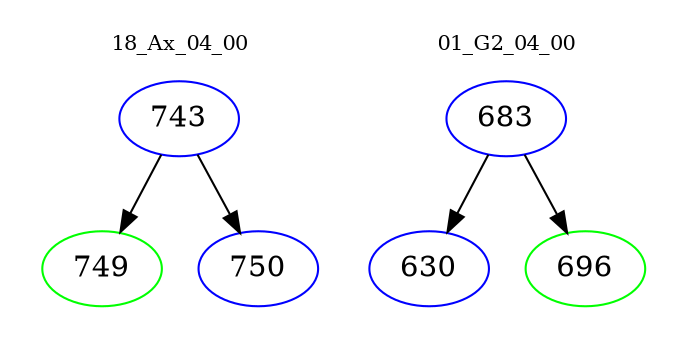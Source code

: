 digraph{
subgraph cluster_0 {
color = white
label = "18_Ax_04_00";
fontsize=10;
T0_743 [label="743", color="blue"]
T0_743 -> T0_749 [color="black"]
T0_749 [label="749", color="green"]
T0_743 -> T0_750 [color="black"]
T0_750 [label="750", color="blue"]
}
subgraph cluster_1 {
color = white
label = "01_G2_04_00";
fontsize=10;
T1_683 [label="683", color="blue"]
T1_683 -> T1_630 [color="black"]
T1_630 [label="630", color="blue"]
T1_683 -> T1_696 [color="black"]
T1_696 [label="696", color="green"]
}
}
